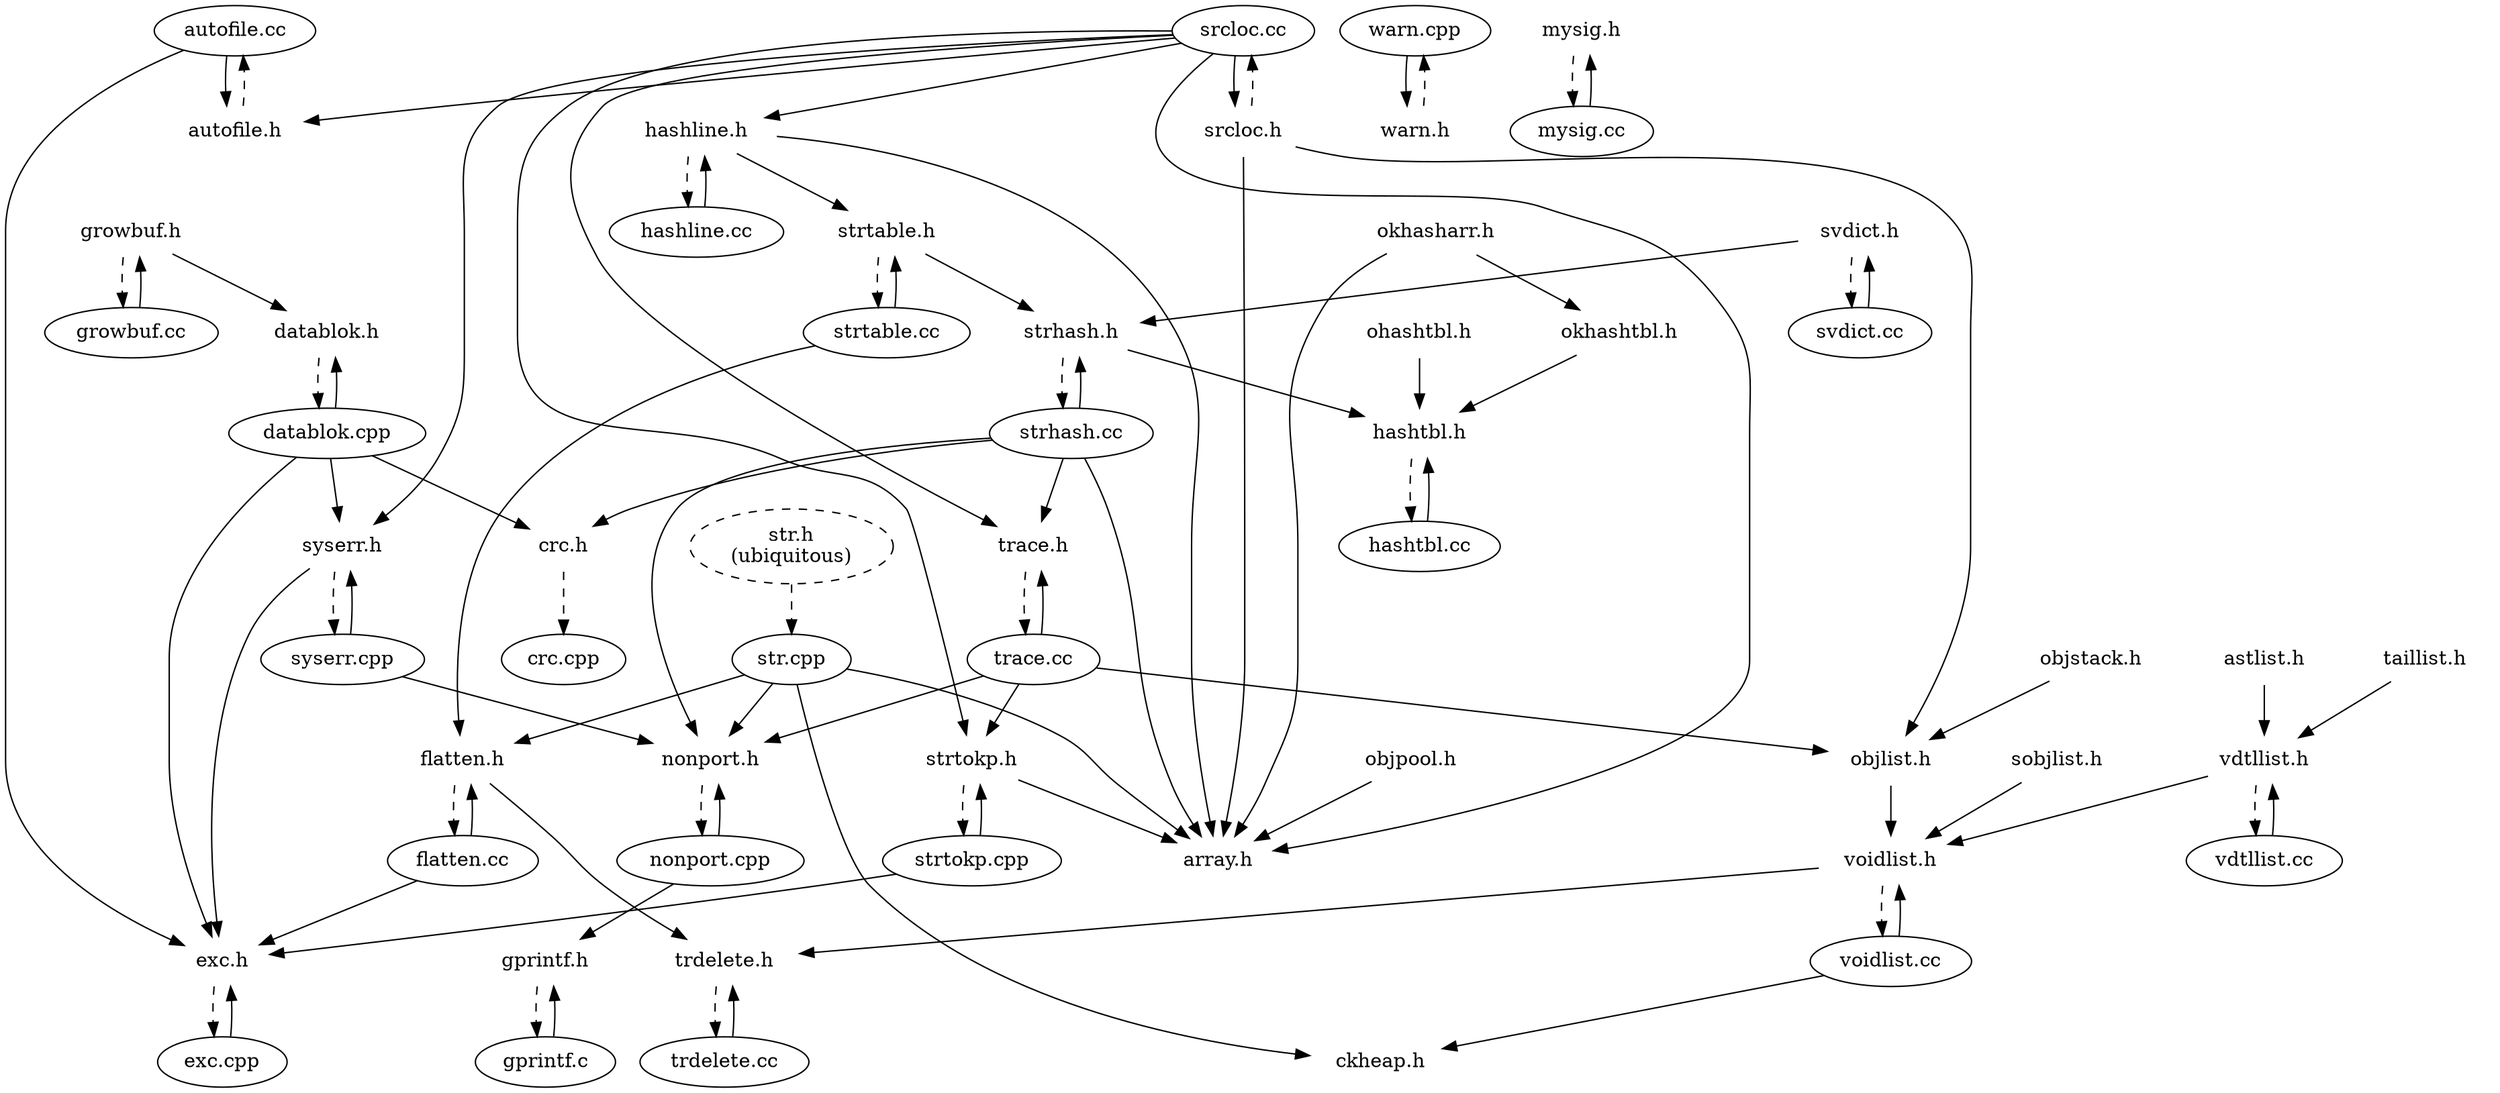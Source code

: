 // dependency graph automatically produced by
//   ./scan-depends.pl -r -Xxassert.h -Xtest.h -Xtyp.h -Xmacros.h -Xstr.h -Xbreaker.h growbuf.h objpool.h strhash.h voidlist.h svdict.h str.h warn.cpp mysig.h srcloc.cc hashline.cc astlist.h taillist.h objstack.h ohashtbl.h okhasharr.h okhashtbl.h sobjlist.h exc.h

digraph "Dependencies" {
  "growbuf.h" [
    color = white
  ]
  "growbuf.cc" [
  ]
  "growbuf.h" -> "growbuf.cc" [
    style = dashed
    weight = 10
  ]
  "datablok.h" [
    color = white
  ]
  "growbuf.h" -> "datablok.h" [
  ]
  "objpool.h" [
    color = white
  ]
  "array.h" [
    color = white
  ]
  "objpool.h" -> "array.h" [
  ]
  "strhash.h" [
    color = white
  ]
  "strhash.cc" [
  ]
  "strhash.h" -> "strhash.cc" [
    style = dashed
    weight = 10
  ]
  "hashtbl.h" [
    color = white
  ]
  "strhash.h" -> "hashtbl.h" [
  ]
  "voidlist.h" [
    color = white
  ]
  "voidlist.cc" [
  ]
  "voidlist.h" -> "voidlist.cc" [
    style = dashed
    weight = 10
  ]
  "trdelete.h" [
    color = white
  ]
  "voidlist.h" -> "trdelete.h" [
  ]
  "svdict.h" [
    color = white
  ]
  "svdict.cc" [
  ]
  "svdict.h" -> "svdict.cc" [
    style = dashed
    weight = 10
  ]
  "svdict.h" -> "strhash.h" [
  ]
  "str.h" [
    label = "str.h\n(ubiquitous)"
    style = dashed
  ]
  "str.cpp" [
  ]
  "str.h" -> "str.cpp" [
    style = dashed
    weight = 10
  ]
  "warn.cpp" [
  ]
  "warn.h" [
    color = white
  ]
  "warn.cpp" -> "warn.h" [
    weight = 10
  ]
  "mysig.h" [
    color = white
  ]
  "mysig.cc" [
  ]
  "mysig.h" -> "mysig.cc" [
    style = dashed
    weight = 10
  ]
  "srcloc.cc" [
  ]
  "srcloc.h" [
    color = white
  ]
  "srcloc.cc" -> "srcloc.h" [
    weight = 10
  ]
  "autofile.h" [
    color = white
  ]
  "srcloc.cc" -> "autofile.h" [
  ]
  "srcloc.cc" -> "array.h" [
  ]
  "syserr.h" [
    color = white
  ]
  "srcloc.cc" -> "syserr.h" [
  ]
  "trace.h" [
    color = white
  ]
  "srcloc.cc" -> "trace.h" [
  ]
  "hashline.h" [
    color = white
  ]
  "srcloc.cc" -> "hashline.h" [
  ]
  "strtokp.h" [
    color = white
  ]
  "srcloc.cc" -> "strtokp.h" [
  ]
  "hashline.cc" [
  ]
  "hashline.cc" -> "hashline.h" [
    weight = 10
  ]
  "astlist.h" [
    color = white
  ]
  "vdtllist.h" [
    color = white
  ]
  "astlist.h" -> "vdtllist.h" [
  ]
  "taillist.h" [
    color = white
  ]
  "taillist.h" -> "vdtllist.h" [
  ]
  "objstack.h" [
    color = white
  ]
  "objlist.h" [
    color = white
  ]
  "objstack.h" -> "objlist.h" [
  ]
  "ohashtbl.h" [
    color = white
  ]
  "ohashtbl.h" -> "hashtbl.h" [
  ]
  "okhasharr.h" [
    color = white
  ]
  "okhasharr.h" -> "array.h" [
  ]
  "okhashtbl.h" [
    color = white
  ]
  "okhasharr.h" -> "okhashtbl.h" [
  ]
  "okhashtbl.h" -> "hashtbl.h" [
  ]
  "sobjlist.h" [
    color = white
  ]
  "sobjlist.h" -> "voidlist.h" [
  ]
  "exc.h" [
    color = white
  ]
  "exc.cpp" [
  ]
  "exc.h" -> "exc.cpp" [
    style = dashed
    weight = 10
  ]
  "growbuf.cc" -> "growbuf.h" [
    weight = 10
  ]
  "datablok.cpp" [
  ]
  "datablok.h" -> "datablok.cpp" [
    style = dashed
    weight = 10
  ]
  "strhash.cc" -> "strhash.h" [
    weight = 10
  ]
  "strhash.cc" -> "trace.h" [
  ]
  "crc.h" [
    color = white
  ]
  "strhash.cc" -> "crc.h" [
  ]
  "nonport.h" [
    color = white
  ]
  "strhash.cc" -> "nonport.h" [
  ]
  "strhash.cc" -> "array.h" [
  ]
  "hashtbl.cc" [
  ]
  "hashtbl.h" -> "hashtbl.cc" [
    style = dashed
    weight = 10
  ]
  "voidlist.cc" -> "voidlist.h" [
    weight = 10
  ]
  "ckheap.h" [
    color = white
  ]
  "voidlist.cc" -> "ckheap.h" [
  ]
  "trdelete.cc" [
  ]
  "trdelete.h" -> "trdelete.cc" [
    style = dashed
    weight = 10
  ]
  "svdict.cc" -> "svdict.h" [
    weight = 10
  ]
  "str.cpp" -> "ckheap.h" [
  ]
  "flatten.h" [
    color = white
  ]
  "str.cpp" -> "flatten.h" [
  ]
  "str.cpp" -> "nonport.h" [
  ]
  "str.cpp" -> "array.h" [
  ]
  "warn.h" -> "warn.cpp" [
    style = dashed
    weight = 10
  ]
  "mysig.cc" -> "mysig.h" [
    weight = 10
  ]
  "srcloc.h" -> "srcloc.cc" [
    style = dashed
    weight = 10
  ]
  "srcloc.h" -> "objlist.h" [
  ]
  "srcloc.h" -> "array.h" [
  ]
  "autofile.cc" [
  ]
  "autofile.h" -> "autofile.cc" [
    style = dashed
    weight = 10
  ]
  "syserr.cpp" [
  ]
  "syserr.h" -> "syserr.cpp" [
    style = dashed
    weight = 10
  ]
  "syserr.h" -> "exc.h" [
  ]
  "trace.cc" [
  ]
  "trace.h" -> "trace.cc" [
    style = dashed
    weight = 10
  ]
  "hashline.h" -> "hashline.cc" [
    style = dashed
    weight = 10
  ]
  "strtable.h" [
    color = white
  ]
  "hashline.h" -> "strtable.h" [
  ]
  "hashline.h" -> "array.h" [
  ]
  "strtokp.cpp" [
  ]
  "strtokp.h" -> "strtokp.cpp" [
    style = dashed
    weight = 10
  ]
  "strtokp.h" -> "array.h" [
  ]
  "vdtllist.cc" [
  ]
  "vdtllist.h" -> "vdtllist.cc" [
    style = dashed
    weight = 10
  ]
  "vdtllist.h" -> "voidlist.h" [
  ]
  "objlist.h" -> "voidlist.h" [
  ]
  "exc.cpp" -> "exc.h" [
    weight = 10
  ]
  "datablok.cpp" -> "datablok.h" [
    weight = 10
  ]
  "datablok.cpp" -> "exc.h" [
  ]
  "datablok.cpp" -> "crc.h" [
  ]
  "datablok.cpp" -> "syserr.h" [
  ]
  "crc.cpp" [
  ]
  "crc.h" -> "crc.cpp" [
    style = dashed
    weight = 10
  ]
  "nonport.cpp" [
  ]
  "nonport.h" -> "nonport.cpp" [
    style = dashed
    weight = 10
  ]
  "hashtbl.cc" -> "hashtbl.h" [
    weight = 10
  ]
  "trdelete.cc" -> "trdelete.h" [
    weight = 10
  ]
  "flatten.cc" [
  ]
  "flatten.h" -> "flatten.cc" [
    style = dashed
    weight = 10
  ]
  "flatten.h" -> "trdelete.h" [
  ]
  "autofile.cc" -> "autofile.h" [
    weight = 10
  ]
  "autofile.cc" -> "exc.h" [
  ]
  "syserr.cpp" -> "syserr.h" [
    weight = 10
  ]
  "syserr.cpp" -> "nonport.h" [
  ]
  "trace.cc" -> "trace.h" [
    weight = 10
  ]
  "trace.cc" -> "objlist.h" [
  ]
  "trace.cc" -> "strtokp.h" [
  ]
  "trace.cc" -> "nonport.h" [
  ]
  "strtable.cc" [
  ]
  "strtable.h" -> "strtable.cc" [
    style = dashed
    weight = 10
  ]
  "strtable.h" -> "strhash.h" [
  ]
  "strtokp.cpp" -> "strtokp.h" [
    weight = 10
  ]
  "strtokp.cpp" -> "exc.h" [
  ]
  "vdtllist.cc" -> "vdtllist.h" [
    weight = 10
  ]
  "nonport.cpp" -> "nonport.h" [
    weight = 10
  ]
  "gprintf.h" [
    color = white
  ]
  "nonport.cpp" -> "gprintf.h" [
  ]
  "flatten.cc" -> "flatten.h" [
    weight = 10
  ]
  "flatten.cc" -> "exc.h" [
  ]
  "strtable.cc" -> "strtable.h" [
    weight = 10
  ]
  "strtable.cc" -> "flatten.h" [
  ]
  "gprintf.c" [
  ]
  "gprintf.h" -> "gprintf.c" [
    style = dashed
    weight = 10
  ]
  "gprintf.c" -> "gprintf.h" [
    weight = 10
  ]
}
